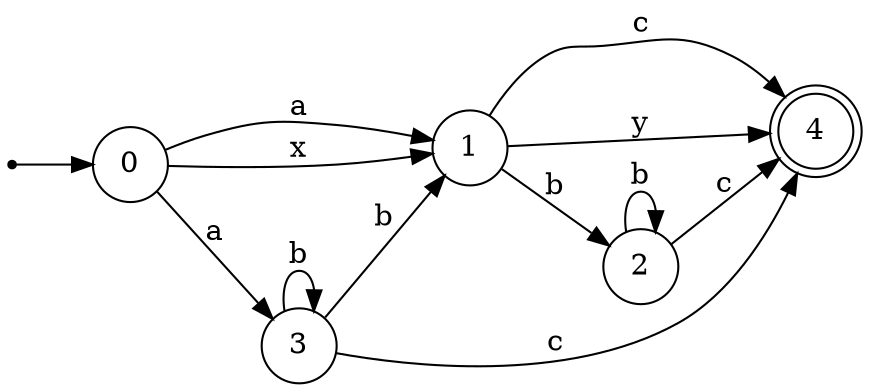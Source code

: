 digraph {
	rankdir = LR;
	size = "30,20";
	node [shape = point]; "dummy0"
	node [shape = circle]; "0"
	"dummy0" -> "0";
	node [shape = circle]; "1";
	node [shape = circle]; "3";
	node [shape = doublecircle]; "4";
	node [shape = circle]; "2";
	"0" -> "1" [label = "a"];
	"0" -> "3" [label = "a"];
	"0" -> "1" [label = "x"];
	"2" -> "2" [label = "b"];
	"2" -> "4" [label = "c"];
	"3" -> "1" [label = "b"];
	"3" -> "3" [label = "b"];
	"3" -> "4" [label = "c"];
	"1" -> "2" [label = "b"];
	"1" -> "4" [label = "c"];
	"1" -> "4" [label = "y"];
}